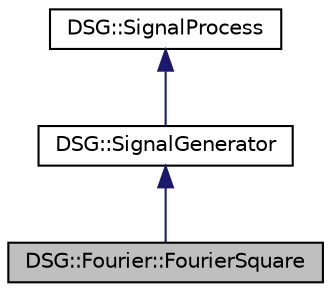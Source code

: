 digraph "DSG::Fourier::FourierSquare"
{
  edge [fontname="Helvetica",fontsize="10",labelfontname="Helvetica",labelfontsize="10"];
  node [fontname="Helvetica",fontsize="10",shape=record];
  Node1 [label="DSG::Fourier::FourierSquare",height=0.2,width=0.4,color="black", fillcolor="grey75", style="filled", fontcolor="black"];
  Node2 -> Node1 [dir="back",color="midnightblue",fontsize="10",style="solid"];
  Node2 [label="DSG::SignalGenerator",height=0.2,width=0.4,color="black", fillcolor="white", style="filled",URL="$class_d_s_g_1_1_signal_generator.html",tooltip="DSG::SignalGenerator - Extends DSG::Signal Process With Tools For Signal Generation. "];
  Node3 -> Node2 [dir="back",color="midnightblue",fontsize="10",style="solid"];
  Node3 [label="DSG::SignalProcess",height=0.2,width=0.4,color="black", fillcolor="white", style="filled",URL="$class_d_s_g_1_1_signal_process.html",tooltip="DSG::SignalProcess - Defines Base Interface For Audio Processing. "];
}
